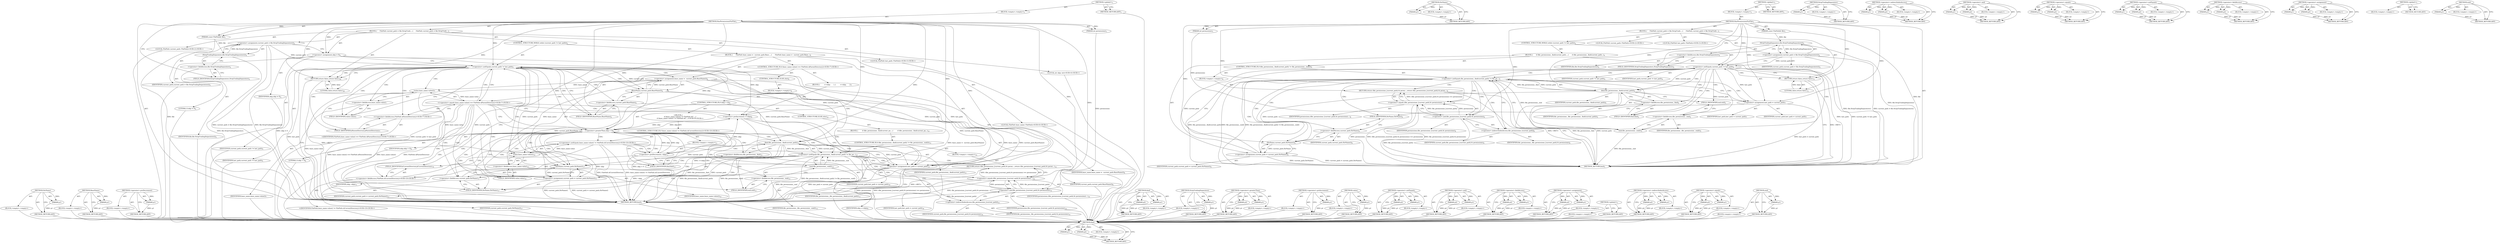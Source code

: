 digraph "end" {
vulnerable_96 [label=<(METHOD,find)>];
vulnerable_97 [label=<(PARAM,p1)>];
vulnerable_98 [label=<(PARAM,p2)>];
vulnerable_99 [label=<(BLOCK,&lt;empty&gt;,&lt;empty&gt;)>];
vulnerable_100 [label=<(METHOD_RETURN,ANY)>];
vulnerable_120 [label=<(METHOD,DirName)>];
vulnerable_121 [label=<(PARAM,p1)>];
vulnerable_122 [label=<(BLOCK,&lt;empty&gt;,&lt;empty&gt;)>];
vulnerable_123 [label=<(METHOD_RETURN,ANY)>];
vulnerable_6 [label=<(METHOD,&lt;global&gt;)<SUB>1</SUB>>];
vulnerable_7 [label=<(BLOCK,&lt;empty&gt;,&lt;empty&gt;)<SUB>1</SUB>>];
vulnerable_8 [label=<(METHOD,HasPermissionsForFile)<SUB>1</SUB>>];
vulnerable_9 [label=<(PARAM,const FilePath&amp; file)<SUB>1</SUB>>];
vulnerable_10 [label=<(PARAM,int permissions)<SUB>1</SUB>>];
vulnerable_11 [label=<(BLOCK,{
     FilePath current_path = file.StripTraili...,{
     FilePath current_path = file.StripTraili...)<SUB>1</SUB>>];
vulnerable_12 [label="<(LOCAL,FilePath current_path: FilePath)<SUB>2</SUB>>"];
vulnerable_13 [label=<(&lt;operator&gt;.assignment,current_path = file.StripTrailingSeparators())<SUB>2</SUB>>];
vulnerable_14 [label=<(IDENTIFIER,current_path,current_path = file.StripTrailingSeparators())<SUB>2</SUB>>];
vulnerable_15 [label=<(StripTrailingSeparators,file.StripTrailingSeparators())<SUB>2</SUB>>];
vulnerable_16 [label=<(&lt;operator&gt;.fieldAccess,file.StripTrailingSeparators)<SUB>2</SUB>>];
vulnerable_17 [label=<(IDENTIFIER,file,file.StripTrailingSeparators())<SUB>2</SUB>>];
vulnerable_18 [label=<(FIELD_IDENTIFIER,StripTrailingSeparators,StripTrailingSeparators)<SUB>2</SUB>>];
vulnerable_19 [label="<(LOCAL,FilePath last_path: FilePath)<SUB>3</SUB>>"];
vulnerable_20 [label=<(CONTROL_STRUCTURE,WHILE,while (current_path != last_path))<SUB>4</SUB>>];
vulnerable_21 [label=<(&lt;operator&gt;.notEquals,current_path != last_path)<SUB>4</SUB>>];
vulnerable_22 [label=<(IDENTIFIER,current_path,current_path != last_path)<SUB>4</SUB>>];
vulnerable_23 [label=<(IDENTIFIER,last_path,current_path != last_path)<SUB>4</SUB>>];
vulnerable_24 [label=<(BLOCK,{
      if (file_permissions_.find(current_path...,{
      if (file_permissions_.find(current_path...)<SUB>4</SUB>>];
vulnerable_25 [label=<(CONTROL_STRUCTURE,IF,if (file_permissions_.find(current_path) != file_permissions_.end()))<SUB>5</SUB>>];
vulnerable_26 [label=<(&lt;operator&gt;.notEquals,file_permissions_.find(current_path) != file_pe...)<SUB>5</SUB>>];
vulnerable_27 [label=<(find,file_permissions_.find(current_path))<SUB>5</SUB>>];
vulnerable_28 [label=<(&lt;operator&gt;.fieldAccess,file_permissions_.find)<SUB>5</SUB>>];
vulnerable_29 [label=<(IDENTIFIER,file_permissions_,file_permissions_.find(current_path))<SUB>5</SUB>>];
vulnerable_30 [label=<(FIELD_IDENTIFIER,find,find)<SUB>5</SUB>>];
vulnerable_31 [label=<(IDENTIFIER,current_path,file_permissions_.find(current_path))<SUB>5</SUB>>];
vulnerable_32 [label=<(end,file_permissions_.end())<SUB>5</SUB>>];
vulnerable_33 [label=<(&lt;operator&gt;.fieldAccess,file_permissions_.end)<SUB>5</SUB>>];
vulnerable_34 [label=<(IDENTIFIER,file_permissions_,file_permissions_.end())<SUB>5</SUB>>];
vulnerable_35 [label=<(FIELD_IDENTIFIER,end,end)<SUB>5</SUB>>];
vulnerable_36 [label=<(BLOCK,&lt;empty&gt;,&lt;empty&gt;)<SUB>6</SUB>>];
vulnerable_37 [label=<(RETURN,return (file_permissions_[current_path] &amp; permi...,return (file_permissions_[current_path] &amp; permi...)<SUB>6</SUB>>];
vulnerable_38 [label=<(&lt;operator&gt;.equals,(file_permissions_[current_path] &amp; permissions)...)<SUB>6</SUB>>];
vulnerable_39 [label=<(&lt;operator&gt;.and,file_permissions_[current_path] &amp; permissions)<SUB>6</SUB>>];
vulnerable_40 [label=<(&lt;operator&gt;.indirectIndexAccess,file_permissions_[current_path])<SUB>6</SUB>>];
vulnerable_41 [label=<(IDENTIFIER,file_permissions_,file_permissions_[current_path] &amp; permissions)<SUB>6</SUB>>];
vulnerable_42 [label=<(IDENTIFIER,current_path,file_permissions_[current_path] &amp; permissions)<SUB>6</SUB>>];
vulnerable_43 [label=<(IDENTIFIER,permissions,file_permissions_[current_path] &amp; permissions)<SUB>6</SUB>>];
vulnerable_44 [label=<(IDENTIFIER,permissions,(file_permissions_[current_path] &amp; permissions)...)<SUB>6</SUB>>];
vulnerable_45 [label=<(&lt;operator&gt;.assignment,last_path = current_path)<SUB>7</SUB>>];
vulnerable_46 [label=<(IDENTIFIER,last_path,last_path = current_path)<SUB>7</SUB>>];
vulnerable_47 [label=<(IDENTIFIER,current_path,last_path = current_path)<SUB>7</SUB>>];
vulnerable_48 [label=<(&lt;operator&gt;.assignment,current_path = current_path.DirName())<SUB>8</SUB>>];
vulnerable_49 [label=<(IDENTIFIER,current_path,current_path = current_path.DirName())<SUB>8</SUB>>];
vulnerable_50 [label=<(DirName,current_path.DirName())<SUB>8</SUB>>];
vulnerable_51 [label=<(&lt;operator&gt;.fieldAccess,current_path.DirName)<SUB>8</SUB>>];
vulnerable_52 [label=<(IDENTIFIER,current_path,current_path.DirName())<SUB>8</SUB>>];
vulnerable_53 [label=<(FIELD_IDENTIFIER,DirName,DirName)<SUB>8</SUB>>];
vulnerable_54 [label=<(RETURN,return false;,return false;)<SUB>11</SUB>>];
vulnerable_55 [label=<(LITERAL,false,return false;)<SUB>11</SUB>>];
vulnerable_56 [label=<(METHOD_RETURN,bool)<SUB>1</SUB>>];
vulnerable_58 [label=<(METHOD_RETURN,ANY)<SUB>1</SUB>>];
vulnerable_82 [label=<(METHOD,StripTrailingSeparators)>];
vulnerable_83 [label=<(PARAM,p1)>];
vulnerable_84 [label=<(BLOCK,&lt;empty&gt;,&lt;empty&gt;)>];
vulnerable_85 [label=<(METHOD_RETURN,ANY)>];
vulnerable_115 [label=<(METHOD,&lt;operator&gt;.indirectIndexAccess)>];
vulnerable_116 [label=<(PARAM,p1)>];
vulnerable_117 [label=<(PARAM,p2)>];
vulnerable_118 [label=<(BLOCK,&lt;empty&gt;,&lt;empty&gt;)>];
vulnerable_119 [label=<(METHOD_RETURN,ANY)>];
vulnerable_110 [label=<(METHOD,&lt;operator&gt;.and)>];
vulnerable_111 [label=<(PARAM,p1)>];
vulnerable_112 [label=<(PARAM,p2)>];
vulnerable_113 [label=<(BLOCK,&lt;empty&gt;,&lt;empty&gt;)>];
vulnerable_114 [label=<(METHOD_RETURN,ANY)>];
vulnerable_105 [label=<(METHOD,&lt;operator&gt;.equals)>];
vulnerable_106 [label=<(PARAM,p1)>];
vulnerable_107 [label=<(PARAM,p2)>];
vulnerable_108 [label=<(BLOCK,&lt;empty&gt;,&lt;empty&gt;)>];
vulnerable_109 [label=<(METHOD_RETURN,ANY)>];
vulnerable_91 [label=<(METHOD,&lt;operator&gt;.notEquals)>];
vulnerable_92 [label=<(PARAM,p1)>];
vulnerable_93 [label=<(PARAM,p2)>];
vulnerable_94 [label=<(BLOCK,&lt;empty&gt;,&lt;empty&gt;)>];
vulnerable_95 [label=<(METHOD_RETURN,ANY)>];
vulnerable_86 [label=<(METHOD,&lt;operator&gt;.fieldAccess)>];
vulnerable_87 [label=<(PARAM,p1)>];
vulnerable_88 [label=<(PARAM,p2)>];
vulnerable_89 [label=<(BLOCK,&lt;empty&gt;,&lt;empty&gt;)>];
vulnerable_90 [label=<(METHOD_RETURN,ANY)>];
vulnerable_77 [label=<(METHOD,&lt;operator&gt;.assignment)>];
vulnerable_78 [label=<(PARAM,p1)>];
vulnerable_79 [label=<(PARAM,p2)>];
vulnerable_80 [label=<(BLOCK,&lt;empty&gt;,&lt;empty&gt;)>];
vulnerable_81 [label=<(METHOD_RETURN,ANY)>];
vulnerable_71 [label=<(METHOD,&lt;global&gt;)<SUB>1</SUB>>];
vulnerable_72 [label=<(BLOCK,&lt;empty&gt;,&lt;empty&gt;)>];
vulnerable_73 [label=<(METHOD_RETURN,ANY)>];
vulnerable_101 [label=<(METHOD,end)>];
vulnerable_102 [label=<(PARAM,p1)>];
vulnerable_103 [label=<(BLOCK,&lt;empty&gt;,&lt;empty&gt;)>];
vulnerable_104 [label=<(METHOD_RETURN,ANY)>];
fixed_185 [label=<(METHOD,DirName)>];
fixed_186 [label=<(PARAM,p1)>];
fixed_187 [label=<(BLOCK,&lt;empty&gt;,&lt;empty&gt;)>];
fixed_188 [label=<(METHOD_RETURN,ANY)>];
fixed_140 [label=<(METHOD,BaseName)>];
fixed_141 [label=<(PARAM,p1)>];
fixed_142 [label=<(BLOCK,&lt;empty&gt;,&lt;empty&gt;)>];
fixed_143 [label=<(METHOD_RETURN,ANY)>];
fixed_162 [label=<(METHOD,&lt;operator&gt;.preDecrement)>];
fixed_163 [label=<(PARAM,p1)>];
fixed_164 [label=<(BLOCK,&lt;empty&gt;,&lt;empty&gt;)>];
fixed_165 [label=<(METHOD_RETURN,ANY)>];
fixed_6 [label=<(METHOD,&lt;global&gt;)<SUB>1</SUB>>];
fixed_7 [label=<(BLOCK,&lt;empty&gt;,&lt;empty&gt;)<SUB>1</SUB>>];
fixed_8 [label=<(METHOD,HasPermissionsForFile)<SUB>1</SUB>>];
fixed_9 [label=<(PARAM,const FilePath&amp; file)<SUB>1</SUB>>];
fixed_10 [label=<(PARAM,int permissions)<SUB>1</SUB>>];
fixed_11 [label=<(BLOCK,{
     FilePath current_path = file.StripTraili...,{
     FilePath current_path = file.StripTraili...)<SUB>1</SUB>>];
fixed_12 [label="<(LOCAL,FilePath current_path: FilePath)<SUB>2</SUB>>"];
fixed_13 [label=<(&lt;operator&gt;.assignment,current_path = file.StripTrailingSeparators())<SUB>2</SUB>>];
fixed_14 [label=<(IDENTIFIER,current_path,current_path = file.StripTrailingSeparators())<SUB>2</SUB>>];
fixed_15 [label=<(StripTrailingSeparators,file.StripTrailingSeparators())<SUB>2</SUB>>];
fixed_16 [label=<(&lt;operator&gt;.fieldAccess,file.StripTrailingSeparators)<SUB>2</SUB>>];
fixed_17 [label=<(IDENTIFIER,file,file.StripTrailingSeparators())<SUB>2</SUB>>];
fixed_18 [label=<(FIELD_IDENTIFIER,StripTrailingSeparators,StripTrailingSeparators)<SUB>2</SUB>>];
fixed_19 [label="<(LOCAL,FilePath last_path: FilePath)<SUB>3</SUB>>"];
fixed_20 [label="<(LOCAL,int skip: int)<SUB>4</SUB>>"];
fixed_21 [label=<(&lt;operator&gt;.assignment,skip = 0)<SUB>4</SUB>>];
fixed_22 [label=<(IDENTIFIER,skip,skip = 0)<SUB>4</SUB>>];
fixed_23 [label=<(LITERAL,0,skip = 0)<SUB>4</SUB>>];
fixed_24 [label=<(CONTROL_STRUCTURE,WHILE,while (current_path != last_path))<SUB>5</SUB>>];
fixed_25 [label=<(&lt;operator&gt;.notEquals,current_path != last_path)<SUB>5</SUB>>];
fixed_26 [label=<(IDENTIFIER,current_path,current_path != last_path)<SUB>5</SUB>>];
fixed_27 [label=<(IDENTIFIER,last_path,current_path != last_path)<SUB>5</SUB>>];
fixed_28 [label=<(BLOCK,{
      FilePath base_name =  current_path.Base...,{
      FilePath base_name =  current_path.Base...)<SUB>5</SUB>>];
fixed_29 [label="<(LOCAL,FilePath base_name: FilePath)<SUB>6</SUB>>"];
fixed_30 [label=<(&lt;operator&gt;.assignment,base_name =  current_path.BaseName())<SUB>6</SUB>>];
fixed_31 [label=<(IDENTIFIER,base_name,base_name =  current_path.BaseName())<SUB>6</SUB>>];
fixed_32 [label=<(BaseName,current_path.BaseName())<SUB>6</SUB>>];
fixed_33 [label=<(&lt;operator&gt;.fieldAccess,current_path.BaseName)<SUB>6</SUB>>];
fixed_34 [label=<(IDENTIFIER,current_path,current_path.BaseName())<SUB>6</SUB>>];
fixed_35 [label=<(FIELD_IDENTIFIER,BaseName,BaseName)<SUB>6</SUB>>];
fixed_36 [label="<(CONTROL_STRUCTURE,IF,if (base_name.value() == FilePath::kParentDirectory))<SUB>7</SUB>>"];
fixed_37 [label="<(&lt;operator&gt;.equals,base_name.value() == FilePath::kParentDirectory)<SUB>7</SUB>>"];
fixed_38 [label=<(value,base_name.value())<SUB>7</SUB>>];
fixed_39 [label=<(&lt;operator&gt;.fieldAccess,base_name.value)<SUB>7</SUB>>];
fixed_40 [label=<(IDENTIFIER,base_name,base_name.value())<SUB>7</SUB>>];
fixed_41 [label=<(FIELD_IDENTIFIER,value,value)<SUB>7</SUB>>];
fixed_42 [label="<(&lt;operator&gt;.fieldAccess,FilePath::kParentDirectory)<SUB>7</SUB>>"];
fixed_43 [label="<(IDENTIFIER,FilePath,base_name.value() == FilePath::kParentDirectory)<SUB>7</SUB>>"];
fixed_44 [label=<(FIELD_IDENTIFIER,kParentDirectory,kParentDirectory)<SUB>7</SUB>>];
fixed_45 [label=<(BLOCK,{
        ++skip;
      },{
        ++skip;
      })<SUB>7</SUB>>];
fixed_46 [label=<(&lt;operator&gt;.preIncrement,++skip)<SUB>8</SUB>>];
fixed_47 [label=<(IDENTIFIER,skip,++skip)<SUB>8</SUB>>];
fixed_48 [label=<(CONTROL_STRUCTURE,ELSE,else)<SUB>9</SUB>>];
fixed_49 [label=<(BLOCK,&lt;empty&gt;,&lt;empty&gt;)<SUB>9</SUB>>];
fixed_50 [label=<(CONTROL_STRUCTURE,IF,if (skip &gt; 0))<SUB>9</SUB>>];
fixed_51 [label=<(&lt;operator&gt;.greaterThan,skip &gt; 0)<SUB>9</SUB>>];
fixed_52 [label=<(IDENTIFIER,skip,skip &gt; 0)<SUB>9</SUB>>];
fixed_53 [label=<(LITERAL,0,skip &gt; 0)<SUB>9</SUB>>];
fixed_54 [label="<(BLOCK,{
        if (base_name.value() != FilePath::kC...,{
        if (base_name.value() != FilePath::kC...)<SUB>9</SUB>>"];
fixed_55 [label="<(CONTROL_STRUCTURE,IF,if (base_name.value() != FilePath::kCurrentDirectory))<SUB>10</SUB>>"];
fixed_56 [label="<(&lt;operator&gt;.notEquals,base_name.value() != FilePath::kCurrentDirectory)<SUB>10</SUB>>"];
fixed_57 [label=<(value,base_name.value())<SUB>10</SUB>>];
fixed_58 [label=<(&lt;operator&gt;.fieldAccess,base_name.value)<SUB>10</SUB>>];
fixed_59 [label=<(IDENTIFIER,base_name,base_name.value())<SUB>10</SUB>>];
fixed_60 [label=<(FIELD_IDENTIFIER,value,value)<SUB>10</SUB>>];
fixed_61 [label="<(&lt;operator&gt;.fieldAccess,FilePath::kCurrentDirectory)<SUB>10</SUB>>"];
fixed_62 [label="<(IDENTIFIER,FilePath,base_name.value() != FilePath::kCurrentDirectory)<SUB>10</SUB>>"];
fixed_63 [label=<(FIELD_IDENTIFIER,kCurrentDirectory,kCurrentDirectory)<SUB>10</SUB>>];
fixed_64 [label=<(BLOCK,&lt;empty&gt;,&lt;empty&gt;)<SUB>11</SUB>>];
fixed_65 [label=<(&lt;operator&gt;.preDecrement,--skip)<SUB>11</SUB>>];
fixed_66 [label=<(IDENTIFIER,skip,--skip)<SUB>11</SUB>>];
fixed_67 [label=<(CONTROL_STRUCTURE,ELSE,else)<SUB>12</SUB>>];
fixed_68 [label=<(BLOCK,{
        if (file_permissions_.find(current_pa...,{
        if (file_permissions_.find(current_pa...)<SUB>12</SUB>>];
fixed_69 [label=<(CONTROL_STRUCTURE,IF,if (file_permissions_.find(current_path) != file_permissions_.end()))<SUB>13</SUB>>];
fixed_70 [label=<(&lt;operator&gt;.notEquals,file_permissions_.find(current_path) != file_pe...)<SUB>13</SUB>>];
fixed_71 [label=<(find,file_permissions_.find(current_path))<SUB>13</SUB>>];
fixed_72 [label=<(&lt;operator&gt;.fieldAccess,file_permissions_.find)<SUB>13</SUB>>];
fixed_73 [label=<(IDENTIFIER,file_permissions_,file_permissions_.find(current_path))<SUB>13</SUB>>];
fixed_74 [label=<(FIELD_IDENTIFIER,find,find)<SUB>13</SUB>>];
fixed_75 [label=<(IDENTIFIER,current_path,file_permissions_.find(current_path))<SUB>13</SUB>>];
fixed_76 [label=<(end,file_permissions_.end())<SUB>13</SUB>>];
fixed_77 [label=<(&lt;operator&gt;.fieldAccess,file_permissions_.end)<SUB>13</SUB>>];
fixed_78 [label=<(IDENTIFIER,file_permissions_,file_permissions_.end())<SUB>13</SUB>>];
fixed_79 [label=<(FIELD_IDENTIFIER,end,end)<SUB>13</SUB>>];
fixed_80 [label=<(BLOCK,&lt;empty&gt;,&lt;empty&gt;)<SUB>14</SUB>>];
fixed_81 [label=<(RETURN,return (file_permissions_[current_path] &amp; permi...,return (file_permissions_[current_path] &amp; permi...)<SUB>14</SUB>>];
fixed_82 [label=<(&lt;operator&gt;.equals,(file_permissions_[current_path] &amp; permissions)...)<SUB>14</SUB>>];
fixed_83 [label=<(&lt;operator&gt;.and,file_permissions_[current_path] &amp; permissions)<SUB>14</SUB>>];
fixed_84 [label=<(&lt;operator&gt;.indirectIndexAccess,file_permissions_[current_path])<SUB>14</SUB>>];
fixed_85 [label=<(IDENTIFIER,file_permissions_,file_permissions_[current_path] &amp; permissions)<SUB>14</SUB>>];
fixed_86 [label=<(IDENTIFIER,current_path,file_permissions_[current_path] &amp; permissions)<SUB>14</SUB>>];
fixed_87 [label=<(IDENTIFIER,permissions,file_permissions_[current_path] &amp; permissions)<SUB>14</SUB>>];
fixed_88 [label=<(IDENTIFIER,permissions,(file_permissions_[current_path] &amp; permissions)...)<SUB>14</SUB>>];
fixed_89 [label=<(&lt;operator&gt;.assignment,last_path = current_path)<SUB>16</SUB>>];
fixed_90 [label=<(IDENTIFIER,last_path,last_path = current_path)<SUB>16</SUB>>];
fixed_91 [label=<(IDENTIFIER,current_path,last_path = current_path)<SUB>16</SUB>>];
fixed_92 [label=<(&lt;operator&gt;.assignment,current_path = current_path.DirName())<SUB>17</SUB>>];
fixed_93 [label=<(IDENTIFIER,current_path,current_path = current_path.DirName())<SUB>17</SUB>>];
fixed_94 [label=<(DirName,current_path.DirName())<SUB>17</SUB>>];
fixed_95 [label=<(&lt;operator&gt;.fieldAccess,current_path.DirName)<SUB>17</SUB>>];
fixed_96 [label=<(IDENTIFIER,current_path,current_path.DirName())<SUB>17</SUB>>];
fixed_97 [label=<(FIELD_IDENTIFIER,DirName,DirName)<SUB>17</SUB>>];
fixed_98 [label=<(RETURN,return false;,return false;)<SUB>20</SUB>>];
fixed_99 [label=<(LITERAL,false,return false;)<SUB>20</SUB>>];
fixed_100 [label=<(METHOD_RETURN,bool)<SUB>1</SUB>>];
fixed_102 [label=<(METHOD_RETURN,ANY)<SUB>1</SUB>>];
fixed_166 [label=<(METHOD,find)>];
fixed_167 [label=<(PARAM,p1)>];
fixed_168 [label=<(PARAM,p2)>];
fixed_169 [label=<(BLOCK,&lt;empty&gt;,&lt;empty&gt;)>];
fixed_170 [label=<(METHOD_RETURN,ANY)>];
fixed_126 [label=<(METHOD,StripTrailingSeparators)>];
fixed_127 [label=<(PARAM,p1)>];
fixed_128 [label=<(BLOCK,&lt;empty&gt;,&lt;empty&gt;)>];
fixed_129 [label=<(METHOD_RETURN,ANY)>];
fixed_157 [label=<(METHOD,&lt;operator&gt;.greaterThan)>];
fixed_158 [label=<(PARAM,p1)>];
fixed_159 [label=<(PARAM,p2)>];
fixed_160 [label=<(BLOCK,&lt;empty&gt;,&lt;empty&gt;)>];
fixed_161 [label=<(METHOD_RETURN,ANY)>];
fixed_153 [label=<(METHOD,&lt;operator&gt;.preIncrement)>];
fixed_154 [label=<(PARAM,p1)>];
fixed_155 [label=<(BLOCK,&lt;empty&gt;,&lt;empty&gt;)>];
fixed_156 [label=<(METHOD_RETURN,ANY)>];
fixed_149 [label=<(METHOD,value)>];
fixed_150 [label=<(PARAM,p1)>];
fixed_151 [label=<(BLOCK,&lt;empty&gt;,&lt;empty&gt;)>];
fixed_152 [label=<(METHOD_RETURN,ANY)>];
fixed_135 [label=<(METHOD,&lt;operator&gt;.notEquals)>];
fixed_136 [label=<(PARAM,p1)>];
fixed_137 [label=<(PARAM,p2)>];
fixed_138 [label=<(BLOCK,&lt;empty&gt;,&lt;empty&gt;)>];
fixed_139 [label=<(METHOD_RETURN,ANY)>];
fixed_175 [label=<(METHOD,&lt;operator&gt;.and)>];
fixed_176 [label=<(PARAM,p1)>];
fixed_177 [label=<(PARAM,p2)>];
fixed_178 [label=<(BLOCK,&lt;empty&gt;,&lt;empty&gt;)>];
fixed_179 [label=<(METHOD_RETURN,ANY)>];
fixed_130 [label=<(METHOD,&lt;operator&gt;.fieldAccess)>];
fixed_131 [label=<(PARAM,p1)>];
fixed_132 [label=<(PARAM,p2)>];
fixed_133 [label=<(BLOCK,&lt;empty&gt;,&lt;empty&gt;)>];
fixed_134 [label=<(METHOD_RETURN,ANY)>];
fixed_121 [label=<(METHOD,&lt;operator&gt;.assignment)>];
fixed_122 [label=<(PARAM,p1)>];
fixed_123 [label=<(PARAM,p2)>];
fixed_124 [label=<(BLOCK,&lt;empty&gt;,&lt;empty&gt;)>];
fixed_125 [label=<(METHOD_RETURN,ANY)>];
fixed_115 [label=<(METHOD,&lt;global&gt;)<SUB>1</SUB>>];
fixed_116 [label=<(BLOCK,&lt;empty&gt;,&lt;empty&gt;)>];
fixed_117 [label=<(METHOD_RETURN,ANY)>];
fixed_180 [label=<(METHOD,&lt;operator&gt;.indirectIndexAccess)>];
fixed_181 [label=<(PARAM,p1)>];
fixed_182 [label=<(PARAM,p2)>];
fixed_183 [label=<(BLOCK,&lt;empty&gt;,&lt;empty&gt;)>];
fixed_184 [label=<(METHOD_RETURN,ANY)>];
fixed_144 [label=<(METHOD,&lt;operator&gt;.equals)>];
fixed_145 [label=<(PARAM,p1)>];
fixed_146 [label=<(PARAM,p2)>];
fixed_147 [label=<(BLOCK,&lt;empty&gt;,&lt;empty&gt;)>];
fixed_148 [label=<(METHOD_RETURN,ANY)>];
fixed_171 [label=<(METHOD,end)>];
fixed_172 [label=<(PARAM,p1)>];
fixed_173 [label=<(BLOCK,&lt;empty&gt;,&lt;empty&gt;)>];
fixed_174 [label=<(METHOD_RETURN,ANY)>];
vulnerable_96 -> vulnerable_97  [key=0, label="AST: "];
vulnerable_96 -> vulnerable_97  [key=1, label="DDG: "];
vulnerable_96 -> vulnerable_99  [key=0, label="AST: "];
vulnerable_96 -> vulnerable_98  [key=0, label="AST: "];
vulnerable_96 -> vulnerable_98  [key=1, label="DDG: "];
vulnerable_96 -> vulnerable_100  [key=0, label="AST: "];
vulnerable_96 -> vulnerable_100  [key=1, label="CFG: "];
vulnerable_97 -> vulnerable_100  [key=0, label="DDG: p1"];
vulnerable_98 -> vulnerable_100  [key=0, label="DDG: p2"];
vulnerable_120 -> vulnerable_121  [key=0, label="AST: "];
vulnerable_120 -> vulnerable_121  [key=1, label="DDG: "];
vulnerable_120 -> vulnerable_122  [key=0, label="AST: "];
vulnerable_120 -> vulnerable_123  [key=0, label="AST: "];
vulnerable_120 -> vulnerable_123  [key=1, label="CFG: "];
vulnerable_121 -> vulnerable_123  [key=0, label="DDG: p1"];
vulnerable_6 -> vulnerable_7  [key=0, label="AST: "];
vulnerable_6 -> vulnerable_58  [key=0, label="AST: "];
vulnerable_6 -> vulnerable_58  [key=1, label="CFG: "];
vulnerable_7 -> vulnerable_8  [key=0, label="AST: "];
vulnerable_8 -> vulnerable_9  [key=0, label="AST: "];
vulnerable_8 -> vulnerable_9  [key=1, label="DDG: "];
vulnerable_8 -> vulnerable_10  [key=0, label="AST: "];
vulnerable_8 -> vulnerable_10  [key=1, label="DDG: "];
vulnerable_8 -> vulnerable_11  [key=0, label="AST: "];
vulnerable_8 -> vulnerable_56  [key=0, label="AST: "];
vulnerable_8 -> vulnerable_18  [key=0, label="CFG: "];
vulnerable_8 -> vulnerable_54  [key=0, label="DDG: "];
vulnerable_8 -> vulnerable_55  [key=0, label="DDG: "];
vulnerable_8 -> vulnerable_21  [key=0, label="DDG: "];
vulnerable_8 -> vulnerable_45  [key=0, label="DDG: "];
vulnerable_8 -> vulnerable_50  [key=0, label="DDG: "];
vulnerable_8 -> vulnerable_27  [key=0, label="DDG: "];
vulnerable_8 -> vulnerable_38  [key=0, label="DDG: "];
vulnerable_8 -> vulnerable_39  [key=0, label="DDG: "];
vulnerable_9 -> vulnerable_56  [key=0, label="DDG: file"];
vulnerable_9 -> vulnerable_15  [key=0, label="DDG: file"];
vulnerable_10 -> vulnerable_39  [key=0, label="DDG: permissions"];
vulnerable_11 -> vulnerable_12  [key=0, label="AST: "];
vulnerable_11 -> vulnerable_13  [key=0, label="AST: "];
vulnerable_11 -> vulnerable_19  [key=0, label="AST: "];
vulnerable_11 -> vulnerable_20  [key=0, label="AST: "];
vulnerable_11 -> vulnerable_54  [key=0, label="AST: "];
vulnerable_13 -> vulnerable_14  [key=0, label="AST: "];
vulnerable_13 -> vulnerable_15  [key=0, label="AST: "];
vulnerable_13 -> vulnerable_21  [key=0, label="CFG: "];
vulnerable_13 -> vulnerable_21  [key=1, label="DDG: current_path"];
vulnerable_13 -> vulnerable_56  [key=0, label="DDG: file.StripTrailingSeparators()"];
vulnerable_13 -> vulnerable_56  [key=1, label="DDG: current_path = file.StripTrailingSeparators()"];
vulnerable_15 -> vulnerable_16  [key=0, label="AST: "];
vulnerable_15 -> vulnerable_13  [key=0, label="CFG: "];
vulnerable_15 -> vulnerable_13  [key=1, label="DDG: file.StripTrailingSeparators"];
vulnerable_15 -> vulnerable_56  [key=0, label="DDG: file.StripTrailingSeparators"];
vulnerable_16 -> vulnerable_17  [key=0, label="AST: "];
vulnerable_16 -> vulnerable_18  [key=0, label="AST: "];
vulnerable_16 -> vulnerable_15  [key=0, label="CFG: "];
vulnerable_18 -> vulnerable_16  [key=0, label="CFG: "];
vulnerable_20 -> vulnerable_21  [key=0, label="AST: "];
vulnerable_20 -> vulnerable_24  [key=0, label="AST: "];
vulnerable_21 -> vulnerable_22  [key=0, label="AST: "];
vulnerable_21 -> vulnerable_23  [key=0, label="AST: "];
vulnerable_21 -> vulnerable_30  [key=0, label="CFG: "];
vulnerable_21 -> vulnerable_30  [key=1, label="CDG: "];
vulnerable_21 -> vulnerable_54  [key=0, label="CFG: "];
vulnerable_21 -> vulnerable_54  [key=1, label="CDG: "];
vulnerable_21 -> vulnerable_56  [key=0, label="DDG: last_path"];
vulnerable_21 -> vulnerable_56  [key=1, label="DDG: current_path != last_path"];
vulnerable_21 -> vulnerable_27  [key=0, label="DDG: current_path"];
vulnerable_21 -> vulnerable_27  [key=1, label="CDG: "];
vulnerable_21 -> vulnerable_32  [key=0, label="CDG: "];
vulnerable_21 -> vulnerable_33  [key=0, label="CDG: "];
vulnerable_21 -> vulnerable_26  [key=0, label="CDG: "];
vulnerable_21 -> vulnerable_28  [key=0, label="CDG: "];
vulnerable_21 -> vulnerable_35  [key=0, label="CDG: "];
vulnerable_24 -> vulnerable_25  [key=0, label="AST: "];
vulnerable_24 -> vulnerable_45  [key=0, label="AST: "];
vulnerable_24 -> vulnerable_48  [key=0, label="AST: "];
vulnerable_25 -> vulnerable_26  [key=0, label="AST: "];
vulnerable_25 -> vulnerable_36  [key=0, label="AST: "];
vulnerable_26 -> vulnerable_27  [key=0, label="AST: "];
vulnerable_26 -> vulnerable_32  [key=0, label="AST: "];
vulnerable_26 -> vulnerable_40  [key=0, label="CFG: "];
vulnerable_26 -> vulnerable_40  [key=1, label="CDG: "];
vulnerable_26 -> vulnerable_45  [key=0, label="CFG: "];
vulnerable_26 -> vulnerable_45  [key=1, label="CDG: "];
vulnerable_26 -> vulnerable_56  [key=0, label="DDG: file_permissions_.find(current_path)"];
vulnerable_26 -> vulnerable_56  [key=1, label="DDG: file_permissions_.end()"];
vulnerable_26 -> vulnerable_56  [key=2, label="DDG: file_permissions_.find(current_path) != file_permissions_.end()"];
vulnerable_26 -> vulnerable_21  [key=0, label="CDG: "];
vulnerable_26 -> vulnerable_48  [key=0, label="CDG: "];
vulnerable_26 -> vulnerable_51  [key=0, label="CDG: "];
vulnerable_26 -> vulnerable_37  [key=0, label="CDG: "];
vulnerable_26 -> vulnerable_53  [key=0, label="CDG: "];
vulnerable_26 -> vulnerable_38  [key=0, label="CDG: "];
vulnerable_26 -> vulnerable_50  [key=0, label="CDG: "];
vulnerable_26 -> vulnerable_39  [key=0, label="CDG: "];
vulnerable_27 -> vulnerable_28  [key=0, label="AST: "];
vulnerable_27 -> vulnerable_31  [key=0, label="AST: "];
vulnerable_27 -> vulnerable_35  [key=0, label="CFG: "];
vulnerable_27 -> vulnerable_56  [key=0, label="DDG: file_permissions_.find"];
vulnerable_27 -> vulnerable_56  [key=1, label="DDG: current_path"];
vulnerable_27 -> vulnerable_45  [key=0, label="DDG: current_path"];
vulnerable_27 -> vulnerable_26  [key=0, label="DDG: file_permissions_.find"];
vulnerable_27 -> vulnerable_26  [key=1, label="DDG: current_path"];
vulnerable_27 -> vulnerable_50  [key=0, label="DDG: current_path"];
vulnerable_28 -> vulnerable_29  [key=0, label="AST: "];
vulnerable_28 -> vulnerable_30  [key=0, label="AST: "];
vulnerable_28 -> vulnerable_27  [key=0, label="CFG: "];
vulnerable_30 -> vulnerable_28  [key=0, label="CFG: "];
vulnerable_32 -> vulnerable_33  [key=0, label="AST: "];
vulnerable_32 -> vulnerable_26  [key=0, label="CFG: "];
vulnerable_32 -> vulnerable_26  [key=1, label="DDG: file_permissions_.end"];
vulnerable_32 -> vulnerable_56  [key=0, label="DDG: file_permissions_.end"];
vulnerable_33 -> vulnerable_34  [key=0, label="AST: "];
vulnerable_33 -> vulnerable_35  [key=0, label="AST: "];
vulnerable_33 -> vulnerable_32  [key=0, label="CFG: "];
vulnerable_35 -> vulnerable_33  [key=0, label="CFG: "];
vulnerable_36 -> vulnerable_37  [key=0, label="AST: "];
vulnerable_37 -> vulnerable_38  [key=0, label="AST: "];
vulnerable_37 -> vulnerable_56  [key=0, label="CFG: "];
vulnerable_37 -> vulnerable_56  [key=1, label="DDG: &lt;RET&gt;"];
vulnerable_38 -> vulnerable_39  [key=0, label="AST: "];
vulnerable_38 -> vulnerable_44  [key=0, label="AST: "];
vulnerable_38 -> vulnerable_37  [key=0, label="CFG: "];
vulnerable_38 -> vulnerable_37  [key=1, label="DDG: (file_permissions_[current_path] &amp; permissions) == permissions"];
vulnerable_38 -> vulnerable_56  [key=0, label="DDG: file_permissions_[current_path] &amp; permissions"];
vulnerable_38 -> vulnerable_56  [key=1, label="DDG: permissions"];
vulnerable_38 -> vulnerable_56  [key=2, label="DDG: (file_permissions_[current_path] &amp; permissions) == permissions"];
vulnerable_39 -> vulnerable_40  [key=0, label="AST: "];
vulnerable_39 -> vulnerable_43  [key=0, label="AST: "];
vulnerable_39 -> vulnerable_38  [key=0, label="CFG: "];
vulnerable_39 -> vulnerable_38  [key=1, label="DDG: file_permissions_[current_path]"];
vulnerable_39 -> vulnerable_38  [key=2, label="DDG: permissions"];
vulnerable_39 -> vulnerable_56  [key=0, label="DDG: file_permissions_[current_path]"];
vulnerable_40 -> vulnerable_41  [key=0, label="AST: "];
vulnerable_40 -> vulnerable_42  [key=0, label="AST: "];
vulnerable_40 -> vulnerable_39  [key=0, label="CFG: "];
vulnerable_45 -> vulnerable_46  [key=0, label="AST: "];
vulnerable_45 -> vulnerable_47  [key=0, label="AST: "];
vulnerable_45 -> vulnerable_53  [key=0, label="CFG: "];
vulnerable_45 -> vulnerable_56  [key=0, label="DDG: last_path = current_path"];
vulnerable_45 -> vulnerable_21  [key=0, label="DDG: last_path"];
vulnerable_48 -> vulnerable_49  [key=0, label="AST: "];
vulnerable_48 -> vulnerable_50  [key=0, label="AST: "];
vulnerable_48 -> vulnerable_21  [key=0, label="CFG: "];
vulnerable_48 -> vulnerable_21  [key=1, label="DDG: current_path"];
vulnerable_48 -> vulnerable_56  [key=0, label="DDG: current_path.DirName()"];
vulnerable_48 -> vulnerable_56  [key=1, label="DDG: current_path = current_path.DirName()"];
vulnerable_50 -> vulnerable_51  [key=0, label="AST: "];
vulnerable_50 -> vulnerable_48  [key=0, label="CFG: "];
vulnerable_50 -> vulnerable_48  [key=1, label="DDG: current_path.DirName"];
vulnerable_51 -> vulnerable_52  [key=0, label="AST: "];
vulnerable_51 -> vulnerable_53  [key=0, label="AST: "];
vulnerable_51 -> vulnerable_50  [key=0, label="CFG: "];
vulnerable_53 -> vulnerable_51  [key=0, label="CFG: "];
vulnerable_54 -> vulnerable_55  [key=0, label="AST: "];
vulnerable_54 -> vulnerable_56  [key=0, label="CFG: "];
vulnerable_54 -> vulnerable_56  [key=1, label="DDG: &lt;RET&gt;"];
vulnerable_55 -> vulnerable_54  [key=0, label="DDG: false"];
vulnerable_82 -> vulnerable_83  [key=0, label="AST: "];
vulnerable_82 -> vulnerable_83  [key=1, label="DDG: "];
vulnerable_82 -> vulnerable_84  [key=0, label="AST: "];
vulnerable_82 -> vulnerable_85  [key=0, label="AST: "];
vulnerable_82 -> vulnerable_85  [key=1, label="CFG: "];
vulnerable_83 -> vulnerable_85  [key=0, label="DDG: p1"];
vulnerable_115 -> vulnerable_116  [key=0, label="AST: "];
vulnerable_115 -> vulnerable_116  [key=1, label="DDG: "];
vulnerable_115 -> vulnerable_118  [key=0, label="AST: "];
vulnerable_115 -> vulnerable_117  [key=0, label="AST: "];
vulnerable_115 -> vulnerable_117  [key=1, label="DDG: "];
vulnerable_115 -> vulnerable_119  [key=0, label="AST: "];
vulnerable_115 -> vulnerable_119  [key=1, label="CFG: "];
vulnerable_116 -> vulnerable_119  [key=0, label="DDG: p1"];
vulnerable_117 -> vulnerable_119  [key=0, label="DDG: p2"];
vulnerable_110 -> vulnerable_111  [key=0, label="AST: "];
vulnerable_110 -> vulnerable_111  [key=1, label="DDG: "];
vulnerable_110 -> vulnerable_113  [key=0, label="AST: "];
vulnerable_110 -> vulnerable_112  [key=0, label="AST: "];
vulnerable_110 -> vulnerable_112  [key=1, label="DDG: "];
vulnerable_110 -> vulnerable_114  [key=0, label="AST: "];
vulnerable_110 -> vulnerable_114  [key=1, label="CFG: "];
vulnerable_111 -> vulnerable_114  [key=0, label="DDG: p1"];
vulnerable_112 -> vulnerable_114  [key=0, label="DDG: p2"];
vulnerable_105 -> vulnerable_106  [key=0, label="AST: "];
vulnerable_105 -> vulnerable_106  [key=1, label="DDG: "];
vulnerable_105 -> vulnerable_108  [key=0, label="AST: "];
vulnerable_105 -> vulnerable_107  [key=0, label="AST: "];
vulnerable_105 -> vulnerable_107  [key=1, label="DDG: "];
vulnerable_105 -> vulnerable_109  [key=0, label="AST: "];
vulnerable_105 -> vulnerable_109  [key=1, label="CFG: "];
vulnerable_106 -> vulnerable_109  [key=0, label="DDG: p1"];
vulnerable_107 -> vulnerable_109  [key=0, label="DDG: p2"];
vulnerable_91 -> vulnerable_92  [key=0, label="AST: "];
vulnerable_91 -> vulnerable_92  [key=1, label="DDG: "];
vulnerable_91 -> vulnerable_94  [key=0, label="AST: "];
vulnerable_91 -> vulnerable_93  [key=0, label="AST: "];
vulnerable_91 -> vulnerable_93  [key=1, label="DDG: "];
vulnerable_91 -> vulnerable_95  [key=0, label="AST: "];
vulnerable_91 -> vulnerable_95  [key=1, label="CFG: "];
vulnerable_92 -> vulnerable_95  [key=0, label="DDG: p1"];
vulnerable_93 -> vulnerable_95  [key=0, label="DDG: p2"];
vulnerable_86 -> vulnerable_87  [key=0, label="AST: "];
vulnerable_86 -> vulnerable_87  [key=1, label="DDG: "];
vulnerable_86 -> vulnerable_89  [key=0, label="AST: "];
vulnerable_86 -> vulnerable_88  [key=0, label="AST: "];
vulnerable_86 -> vulnerable_88  [key=1, label="DDG: "];
vulnerable_86 -> vulnerable_90  [key=0, label="AST: "];
vulnerable_86 -> vulnerable_90  [key=1, label="CFG: "];
vulnerable_87 -> vulnerable_90  [key=0, label="DDG: p1"];
vulnerable_88 -> vulnerable_90  [key=0, label="DDG: p2"];
vulnerable_77 -> vulnerable_78  [key=0, label="AST: "];
vulnerable_77 -> vulnerable_78  [key=1, label="DDG: "];
vulnerable_77 -> vulnerable_80  [key=0, label="AST: "];
vulnerable_77 -> vulnerable_79  [key=0, label="AST: "];
vulnerable_77 -> vulnerable_79  [key=1, label="DDG: "];
vulnerable_77 -> vulnerable_81  [key=0, label="AST: "];
vulnerable_77 -> vulnerable_81  [key=1, label="CFG: "];
vulnerable_78 -> vulnerable_81  [key=0, label="DDG: p1"];
vulnerable_79 -> vulnerable_81  [key=0, label="DDG: p2"];
vulnerable_71 -> vulnerable_72  [key=0, label="AST: "];
vulnerable_71 -> vulnerable_73  [key=0, label="AST: "];
vulnerable_71 -> vulnerable_73  [key=1, label="CFG: "];
vulnerable_101 -> vulnerable_102  [key=0, label="AST: "];
vulnerable_101 -> vulnerable_102  [key=1, label="DDG: "];
vulnerable_101 -> vulnerable_103  [key=0, label="AST: "];
vulnerable_101 -> vulnerable_104  [key=0, label="AST: "];
vulnerable_101 -> vulnerable_104  [key=1, label="CFG: "];
vulnerable_102 -> vulnerable_104  [key=0, label="DDG: p1"];
fixed_185 -> fixed_186  [key=0, label="AST: "];
fixed_185 -> fixed_186  [key=1, label="DDG: "];
fixed_185 -> fixed_187  [key=0, label="AST: "];
fixed_185 -> fixed_188  [key=0, label="AST: "];
fixed_185 -> fixed_188  [key=1, label="CFG: "];
fixed_186 -> fixed_188  [key=0, label="DDG: p1"];
fixed_187 -> vulnerable_96  [key=0];
fixed_188 -> vulnerable_96  [key=0];
fixed_140 -> fixed_141  [key=0, label="AST: "];
fixed_140 -> fixed_141  [key=1, label="DDG: "];
fixed_140 -> fixed_142  [key=0, label="AST: "];
fixed_140 -> fixed_143  [key=0, label="AST: "];
fixed_140 -> fixed_143  [key=1, label="CFG: "];
fixed_141 -> fixed_143  [key=0, label="DDG: p1"];
fixed_142 -> vulnerable_96  [key=0];
fixed_143 -> vulnerable_96  [key=0];
fixed_162 -> fixed_163  [key=0, label="AST: "];
fixed_162 -> fixed_163  [key=1, label="DDG: "];
fixed_162 -> fixed_164  [key=0, label="AST: "];
fixed_162 -> fixed_165  [key=0, label="AST: "];
fixed_162 -> fixed_165  [key=1, label="CFG: "];
fixed_163 -> fixed_165  [key=0, label="DDG: p1"];
fixed_164 -> vulnerable_96  [key=0];
fixed_165 -> vulnerable_96  [key=0];
fixed_6 -> fixed_7  [key=0, label="AST: "];
fixed_6 -> fixed_102  [key=0, label="AST: "];
fixed_6 -> fixed_102  [key=1, label="CFG: "];
fixed_7 -> fixed_8  [key=0, label="AST: "];
fixed_8 -> fixed_9  [key=0, label="AST: "];
fixed_8 -> fixed_9  [key=1, label="DDG: "];
fixed_8 -> fixed_10  [key=0, label="AST: "];
fixed_8 -> fixed_10  [key=1, label="DDG: "];
fixed_8 -> fixed_11  [key=0, label="AST: "];
fixed_8 -> fixed_100  [key=0, label="AST: "];
fixed_8 -> fixed_18  [key=0, label="CFG: "];
fixed_8 -> fixed_21  [key=0, label="DDG: "];
fixed_8 -> fixed_98  [key=0, label="DDG: "];
fixed_8 -> fixed_99  [key=0, label="DDG: "];
fixed_8 -> fixed_25  [key=0, label="DDG: "];
fixed_8 -> fixed_89  [key=0, label="DDG: "];
fixed_8 -> fixed_94  [key=0, label="DDG: "];
fixed_8 -> fixed_46  [key=0, label="DDG: "];
fixed_8 -> fixed_51  [key=0, label="DDG: "];
fixed_8 -> fixed_65  [key=0, label="DDG: "];
fixed_8 -> fixed_71  [key=0, label="DDG: "];
fixed_8 -> fixed_82  [key=0, label="DDG: "];
fixed_8 -> fixed_83  [key=0, label="DDG: "];
fixed_9 -> fixed_100  [key=0, label="DDG: file"];
fixed_9 -> fixed_15  [key=0, label="DDG: file"];
fixed_10 -> fixed_83  [key=0, label="DDG: permissions"];
fixed_11 -> fixed_12  [key=0, label="AST: "];
fixed_11 -> fixed_13  [key=0, label="AST: "];
fixed_11 -> fixed_19  [key=0, label="AST: "];
fixed_11 -> fixed_20  [key=0, label="AST: "];
fixed_11 -> fixed_21  [key=0, label="AST: "];
fixed_11 -> fixed_24  [key=0, label="AST: "];
fixed_11 -> fixed_98  [key=0, label="AST: "];
fixed_12 -> vulnerable_96  [key=0];
fixed_13 -> fixed_14  [key=0, label="AST: "];
fixed_13 -> fixed_15  [key=0, label="AST: "];
fixed_13 -> fixed_21  [key=0, label="CFG: "];
fixed_13 -> fixed_100  [key=0, label="DDG: file.StripTrailingSeparators()"];
fixed_13 -> fixed_100  [key=1, label="DDG: current_path = file.StripTrailingSeparators()"];
fixed_13 -> fixed_25  [key=0, label="DDG: current_path"];
fixed_14 -> vulnerable_96  [key=0];
fixed_15 -> fixed_16  [key=0, label="AST: "];
fixed_15 -> fixed_13  [key=0, label="CFG: "];
fixed_15 -> fixed_13  [key=1, label="DDG: file.StripTrailingSeparators"];
fixed_15 -> fixed_100  [key=0, label="DDG: file.StripTrailingSeparators"];
fixed_16 -> fixed_17  [key=0, label="AST: "];
fixed_16 -> fixed_18  [key=0, label="AST: "];
fixed_16 -> fixed_15  [key=0, label="CFG: "];
fixed_17 -> vulnerable_96  [key=0];
fixed_18 -> fixed_16  [key=0, label="CFG: "];
fixed_19 -> vulnerable_96  [key=0];
fixed_20 -> vulnerable_96  [key=0];
fixed_21 -> fixed_22  [key=0, label="AST: "];
fixed_21 -> fixed_23  [key=0, label="AST: "];
fixed_21 -> fixed_25  [key=0, label="CFG: "];
fixed_21 -> fixed_100  [key=0, label="DDG: skip = 0"];
fixed_21 -> fixed_46  [key=0, label="DDG: skip"];
fixed_21 -> fixed_51  [key=0, label="DDG: skip"];
fixed_22 -> vulnerable_96  [key=0];
fixed_23 -> vulnerable_96  [key=0];
fixed_24 -> fixed_25  [key=0, label="AST: "];
fixed_24 -> fixed_28  [key=0, label="AST: "];
fixed_25 -> fixed_26  [key=0, label="AST: "];
fixed_25 -> fixed_27  [key=0, label="AST: "];
fixed_25 -> fixed_35  [key=0, label="CFG: "];
fixed_25 -> fixed_35  [key=1, label="CDG: "];
fixed_25 -> fixed_98  [key=0, label="CFG: "];
fixed_25 -> fixed_98  [key=1, label="CDG: "];
fixed_25 -> fixed_100  [key=0, label="DDG: last_path"];
fixed_25 -> fixed_100  [key=1, label="DDG: current_path != last_path"];
fixed_25 -> fixed_89  [key=0, label="DDG: current_path"];
fixed_25 -> fixed_32  [key=0, label="DDG: current_path"];
fixed_25 -> fixed_32  [key=1, label="CDG: "];
fixed_25 -> fixed_94  [key=0, label="DDG: current_path"];
fixed_25 -> fixed_71  [key=0, label="DDG: current_path"];
fixed_25 -> fixed_30  [key=0, label="CDG: "];
fixed_25 -> fixed_42  [key=0, label="CDG: "];
fixed_25 -> fixed_37  [key=0, label="CDG: "];
fixed_25 -> fixed_38  [key=0, label="CDG: "];
fixed_25 -> fixed_44  [key=0, label="CDG: "];
fixed_25 -> fixed_33  [key=0, label="CDG: "];
fixed_25 -> fixed_41  [key=0, label="CDG: "];
fixed_25 -> fixed_39  [key=0, label="CDG: "];
fixed_26 -> vulnerable_96  [key=0];
fixed_27 -> vulnerable_96  [key=0];
fixed_28 -> fixed_29  [key=0, label="AST: "];
fixed_28 -> fixed_30  [key=0, label="AST: "];
fixed_28 -> fixed_36  [key=0, label="AST: "];
fixed_28 -> fixed_89  [key=0, label="AST: "];
fixed_28 -> fixed_92  [key=0, label="AST: "];
fixed_29 -> vulnerable_96  [key=0];
fixed_30 -> fixed_31  [key=0, label="AST: "];
fixed_30 -> fixed_32  [key=0, label="AST: "];
fixed_30 -> fixed_41  [key=0, label="CFG: "];
fixed_30 -> fixed_100  [key=0, label="DDG: base_name"];
fixed_30 -> fixed_100  [key=1, label="DDG: current_path.BaseName()"];
fixed_30 -> fixed_100  [key=2, label="DDG: base_name =  current_path.BaseName()"];
fixed_30 -> fixed_38  [key=0, label="DDG: base_name"];
fixed_30 -> fixed_57  [key=0, label="DDG: base_name"];
fixed_31 -> vulnerable_96  [key=0];
fixed_32 -> fixed_33  [key=0, label="AST: "];
fixed_32 -> fixed_30  [key=0, label="CFG: "];
fixed_32 -> fixed_30  [key=1, label="DDG: current_path.BaseName"];
fixed_32 -> fixed_89  [key=0, label="DDG: current_path.BaseName"];
fixed_32 -> fixed_94  [key=0, label="DDG: current_path.BaseName"];
fixed_32 -> fixed_71  [key=0, label="DDG: current_path.BaseName"];
fixed_33 -> fixed_34  [key=0, label="AST: "];
fixed_33 -> fixed_35  [key=0, label="AST: "];
fixed_33 -> fixed_32  [key=0, label="CFG: "];
fixed_34 -> vulnerable_96  [key=0];
fixed_35 -> fixed_33  [key=0, label="CFG: "];
fixed_36 -> fixed_37  [key=0, label="AST: "];
fixed_36 -> fixed_45  [key=0, label="AST: "];
fixed_36 -> fixed_48  [key=0, label="AST: "];
fixed_37 -> fixed_38  [key=0, label="AST: "];
fixed_37 -> fixed_42  [key=0, label="AST: "];
fixed_37 -> fixed_46  [key=0, label="CFG: "];
fixed_37 -> fixed_46  [key=1, label="CDG: "];
fixed_37 -> fixed_51  [key=0, label="CFG: "];
fixed_37 -> fixed_51  [key=1, label="CDG: "];
fixed_37 -> fixed_100  [key=0, label="DDG: base_name.value()"];
fixed_37 -> fixed_100  [key=1, label="DDG: FilePath::kParentDirectory"];
fixed_37 -> fixed_100  [key=2, label="DDG: base_name.value() == FilePath::kParentDirectory"];
fixed_37 -> fixed_94  [key=0, label="CDG: "];
fixed_37 -> fixed_89  [key=0, label="CDG: "];
fixed_37 -> fixed_25  [key=0, label="CDG: "];
fixed_37 -> fixed_95  [key=0, label="CDG: "];
fixed_37 -> fixed_92  [key=0, label="CDG: "];
fixed_37 -> fixed_97  [key=0, label="CDG: "];
fixed_38 -> fixed_39  [key=0, label="AST: "];
fixed_38 -> fixed_44  [key=0, label="CFG: "];
fixed_38 -> fixed_100  [key=0, label="DDG: base_name.value"];
fixed_38 -> fixed_37  [key=0, label="DDG: base_name.value"];
fixed_38 -> fixed_57  [key=0, label="DDG: base_name.value"];
fixed_39 -> fixed_40  [key=0, label="AST: "];
fixed_39 -> fixed_41  [key=0, label="AST: "];
fixed_39 -> fixed_38  [key=0, label="CFG: "];
fixed_40 -> vulnerable_96  [key=0];
fixed_41 -> fixed_39  [key=0, label="CFG: "];
fixed_42 -> fixed_43  [key=0, label="AST: "];
fixed_42 -> fixed_44  [key=0, label="AST: "];
fixed_42 -> fixed_37  [key=0, label="CFG: "];
fixed_43 -> vulnerable_96  [key=0];
fixed_44 -> fixed_42  [key=0, label="CFG: "];
fixed_45 -> fixed_46  [key=0, label="AST: "];
fixed_46 -> fixed_47  [key=0, label="AST: "];
fixed_46 -> fixed_89  [key=0, label="CFG: "];
fixed_46 -> fixed_100  [key=0, label="DDG: ++skip"];
fixed_46 -> fixed_51  [key=0, label="DDG: skip"];
fixed_47 -> vulnerable_96  [key=0];
fixed_48 -> fixed_49  [key=0, label="AST: "];
fixed_49 -> fixed_50  [key=0, label="AST: "];
fixed_50 -> fixed_51  [key=0, label="AST: "];
fixed_50 -> fixed_54  [key=0, label="AST: "];
fixed_50 -> fixed_67  [key=0, label="AST: "];
fixed_51 -> fixed_52  [key=0, label="AST: "];
fixed_51 -> fixed_53  [key=0, label="AST: "];
fixed_51 -> fixed_60  [key=0, label="CFG: "];
fixed_51 -> fixed_60  [key=1, label="CDG: "];
fixed_51 -> fixed_74  [key=0, label="CFG: "];
fixed_51 -> fixed_74  [key=1, label="CDG: "];
fixed_51 -> fixed_100  [key=0, label="DDG: skip"];
fixed_51 -> fixed_100  [key=1, label="DDG: skip &gt; 0"];
fixed_51 -> fixed_46  [key=0, label="DDG: skip"];
fixed_51 -> fixed_65  [key=0, label="DDG: skip"];
fixed_51 -> fixed_94  [key=0, label="CDG: "];
fixed_51 -> fixed_77  [key=0, label="CDG: "];
fixed_51 -> fixed_57  [key=0, label="CDG: "];
fixed_51 -> fixed_89  [key=0, label="CDG: "];
fixed_51 -> fixed_25  [key=0, label="CDG: "];
fixed_51 -> fixed_72  [key=0, label="CDG: "];
fixed_51 -> fixed_56  [key=0, label="CDG: "];
fixed_51 -> fixed_95  [key=0, label="CDG: "];
fixed_51 -> fixed_92  [key=0, label="CDG: "];
fixed_51 -> fixed_76  [key=0, label="CDG: "];
fixed_51 -> fixed_97  [key=0, label="CDG: "];
fixed_51 -> fixed_79  [key=0, label="CDG: "];
fixed_51 -> fixed_58  [key=0, label="CDG: "];
fixed_51 -> fixed_61  [key=0, label="CDG: "];
fixed_51 -> fixed_71  [key=0, label="CDG: "];
fixed_51 -> fixed_70  [key=0, label="CDG: "];
fixed_51 -> fixed_63  [key=0, label="CDG: "];
fixed_52 -> vulnerable_96  [key=0];
fixed_53 -> vulnerable_96  [key=0];
fixed_54 -> fixed_55  [key=0, label="AST: "];
fixed_55 -> fixed_56  [key=0, label="AST: "];
fixed_55 -> fixed_64  [key=0, label="AST: "];
fixed_56 -> fixed_57  [key=0, label="AST: "];
fixed_56 -> fixed_61  [key=0, label="AST: "];
fixed_56 -> fixed_65  [key=0, label="CFG: "];
fixed_56 -> fixed_65  [key=1, label="CDG: "];
fixed_56 -> fixed_89  [key=0, label="CFG: "];
fixed_56 -> fixed_100  [key=0, label="DDG: FilePath::kCurrentDirectory"];
fixed_56 -> fixed_100  [key=1, label="DDG: base_name.value() != FilePath::kCurrentDirectory"];
fixed_57 -> fixed_58  [key=0, label="AST: "];
fixed_57 -> fixed_63  [key=0, label="CFG: "];
fixed_57 -> fixed_56  [key=0, label="DDG: base_name.value"];
fixed_58 -> fixed_59  [key=0, label="AST: "];
fixed_58 -> fixed_60  [key=0, label="AST: "];
fixed_58 -> fixed_57  [key=0, label="CFG: "];
fixed_59 -> vulnerable_96  [key=0];
fixed_60 -> fixed_58  [key=0, label="CFG: "];
fixed_61 -> fixed_62  [key=0, label="AST: "];
fixed_61 -> fixed_63  [key=0, label="AST: "];
fixed_61 -> fixed_56  [key=0, label="CFG: "];
fixed_62 -> vulnerable_96  [key=0];
fixed_63 -> fixed_61  [key=0, label="CFG: "];
fixed_64 -> fixed_65  [key=0, label="AST: "];
fixed_65 -> fixed_66  [key=0, label="AST: "];
fixed_65 -> fixed_89  [key=0, label="CFG: "];
fixed_65 -> fixed_100  [key=0, label="DDG: --skip"];
fixed_65 -> fixed_46  [key=0, label="DDG: skip"];
fixed_65 -> fixed_51  [key=0, label="DDG: skip"];
fixed_66 -> vulnerable_96  [key=0];
fixed_67 -> fixed_68  [key=0, label="AST: "];
fixed_68 -> fixed_69  [key=0, label="AST: "];
fixed_69 -> fixed_70  [key=0, label="AST: "];
fixed_69 -> fixed_80  [key=0, label="AST: "];
fixed_70 -> fixed_71  [key=0, label="AST: "];
fixed_70 -> fixed_76  [key=0, label="AST: "];
fixed_70 -> fixed_84  [key=0, label="CFG: "];
fixed_70 -> fixed_84  [key=1, label="CDG: "];
fixed_70 -> fixed_89  [key=0, label="CFG: "];
fixed_70 -> fixed_89  [key=1, label="CDG: "];
fixed_70 -> fixed_100  [key=0, label="DDG: file_permissions_.find(current_path)"];
fixed_70 -> fixed_100  [key=1, label="DDG: file_permissions_.end()"];
fixed_70 -> fixed_100  [key=2, label="DDG: file_permissions_.find(current_path) != file_permissions_.end()"];
fixed_70 -> fixed_94  [key=0, label="CDG: "];
fixed_70 -> fixed_81  [key=0, label="CDG: "];
fixed_70 -> fixed_25  [key=0, label="CDG: "];
fixed_70 -> fixed_95  [key=0, label="CDG: "];
fixed_70 -> fixed_92  [key=0, label="CDG: "];
fixed_70 -> fixed_97  [key=0, label="CDG: "];
fixed_70 -> fixed_82  [key=0, label="CDG: "];
fixed_70 -> fixed_83  [key=0, label="CDG: "];
fixed_71 -> fixed_72  [key=0, label="AST: "];
fixed_71 -> fixed_75  [key=0, label="AST: "];
fixed_71 -> fixed_79  [key=0, label="CFG: "];
fixed_71 -> fixed_100  [key=0, label="DDG: file_permissions_.find"];
fixed_71 -> fixed_100  [key=1, label="DDG: current_path"];
fixed_71 -> fixed_89  [key=0, label="DDG: current_path"];
fixed_71 -> fixed_94  [key=0, label="DDG: current_path"];
fixed_71 -> fixed_70  [key=0, label="DDG: file_permissions_.find"];
fixed_71 -> fixed_70  [key=1, label="DDG: current_path"];
fixed_72 -> fixed_73  [key=0, label="AST: "];
fixed_72 -> fixed_74  [key=0, label="AST: "];
fixed_72 -> fixed_71  [key=0, label="CFG: "];
fixed_73 -> vulnerable_96  [key=0];
fixed_74 -> fixed_72  [key=0, label="CFG: "];
fixed_75 -> vulnerable_96  [key=0];
fixed_76 -> fixed_77  [key=0, label="AST: "];
fixed_76 -> fixed_70  [key=0, label="CFG: "];
fixed_76 -> fixed_70  [key=1, label="DDG: file_permissions_.end"];
fixed_76 -> fixed_100  [key=0, label="DDG: file_permissions_.end"];
fixed_77 -> fixed_78  [key=0, label="AST: "];
fixed_77 -> fixed_79  [key=0, label="AST: "];
fixed_77 -> fixed_76  [key=0, label="CFG: "];
fixed_78 -> vulnerable_96  [key=0];
fixed_79 -> fixed_77  [key=0, label="CFG: "];
fixed_80 -> fixed_81  [key=0, label="AST: "];
fixed_81 -> fixed_82  [key=0, label="AST: "];
fixed_81 -> fixed_100  [key=0, label="CFG: "];
fixed_81 -> fixed_100  [key=1, label="DDG: &lt;RET&gt;"];
fixed_82 -> fixed_83  [key=0, label="AST: "];
fixed_82 -> fixed_88  [key=0, label="AST: "];
fixed_82 -> fixed_81  [key=0, label="CFG: "];
fixed_82 -> fixed_81  [key=1, label="DDG: (file_permissions_[current_path] &amp; permissions) == permissions"];
fixed_82 -> fixed_100  [key=0, label="DDG: file_permissions_[current_path] &amp; permissions"];
fixed_82 -> fixed_100  [key=1, label="DDG: permissions"];
fixed_82 -> fixed_100  [key=2, label="DDG: (file_permissions_[current_path] &amp; permissions) == permissions"];
fixed_83 -> fixed_84  [key=0, label="AST: "];
fixed_83 -> fixed_87  [key=0, label="AST: "];
fixed_83 -> fixed_82  [key=0, label="CFG: "];
fixed_83 -> fixed_82  [key=1, label="DDG: file_permissions_[current_path]"];
fixed_83 -> fixed_82  [key=2, label="DDG: permissions"];
fixed_83 -> fixed_100  [key=0, label="DDG: file_permissions_[current_path]"];
fixed_84 -> fixed_85  [key=0, label="AST: "];
fixed_84 -> fixed_86  [key=0, label="AST: "];
fixed_84 -> fixed_83  [key=0, label="CFG: "];
fixed_85 -> vulnerable_96  [key=0];
fixed_86 -> vulnerable_96  [key=0];
fixed_87 -> vulnerable_96  [key=0];
fixed_88 -> vulnerable_96  [key=0];
fixed_89 -> fixed_90  [key=0, label="AST: "];
fixed_89 -> fixed_91  [key=0, label="AST: "];
fixed_89 -> fixed_97  [key=0, label="CFG: "];
fixed_89 -> fixed_100  [key=0, label="DDG: last_path = current_path"];
fixed_89 -> fixed_25  [key=0, label="DDG: last_path"];
fixed_90 -> vulnerable_96  [key=0];
fixed_91 -> vulnerable_96  [key=0];
fixed_92 -> fixed_93  [key=0, label="AST: "];
fixed_92 -> fixed_94  [key=0, label="AST: "];
fixed_92 -> fixed_25  [key=0, label="CFG: "];
fixed_92 -> fixed_25  [key=1, label="DDG: current_path"];
fixed_92 -> fixed_100  [key=0, label="DDG: current_path.DirName()"];
fixed_92 -> fixed_100  [key=1, label="DDG: current_path = current_path.DirName()"];
fixed_93 -> vulnerable_96  [key=0];
fixed_94 -> fixed_95  [key=0, label="AST: "];
fixed_94 -> fixed_92  [key=0, label="CFG: "];
fixed_94 -> fixed_92  [key=1, label="DDG: current_path.DirName"];
fixed_95 -> fixed_96  [key=0, label="AST: "];
fixed_95 -> fixed_97  [key=0, label="AST: "];
fixed_95 -> fixed_94  [key=0, label="CFG: "];
fixed_96 -> vulnerable_96  [key=0];
fixed_97 -> fixed_95  [key=0, label="CFG: "];
fixed_98 -> fixed_99  [key=0, label="AST: "];
fixed_98 -> fixed_100  [key=0, label="CFG: "];
fixed_98 -> fixed_100  [key=1, label="DDG: &lt;RET&gt;"];
fixed_99 -> fixed_98  [key=0, label="DDG: false"];
fixed_100 -> vulnerable_96  [key=0];
fixed_102 -> vulnerable_96  [key=0];
fixed_166 -> fixed_167  [key=0, label="AST: "];
fixed_166 -> fixed_167  [key=1, label="DDG: "];
fixed_166 -> fixed_169  [key=0, label="AST: "];
fixed_166 -> fixed_168  [key=0, label="AST: "];
fixed_166 -> fixed_168  [key=1, label="DDG: "];
fixed_166 -> fixed_170  [key=0, label="AST: "];
fixed_166 -> fixed_170  [key=1, label="CFG: "];
fixed_167 -> fixed_170  [key=0, label="DDG: p1"];
fixed_168 -> fixed_170  [key=0, label="DDG: p2"];
fixed_169 -> vulnerable_96  [key=0];
fixed_170 -> vulnerable_96  [key=0];
fixed_126 -> fixed_127  [key=0, label="AST: "];
fixed_126 -> fixed_127  [key=1, label="DDG: "];
fixed_126 -> fixed_128  [key=0, label="AST: "];
fixed_126 -> fixed_129  [key=0, label="AST: "];
fixed_126 -> fixed_129  [key=1, label="CFG: "];
fixed_127 -> fixed_129  [key=0, label="DDG: p1"];
fixed_128 -> vulnerable_96  [key=0];
fixed_129 -> vulnerable_96  [key=0];
fixed_157 -> fixed_158  [key=0, label="AST: "];
fixed_157 -> fixed_158  [key=1, label="DDG: "];
fixed_157 -> fixed_160  [key=0, label="AST: "];
fixed_157 -> fixed_159  [key=0, label="AST: "];
fixed_157 -> fixed_159  [key=1, label="DDG: "];
fixed_157 -> fixed_161  [key=0, label="AST: "];
fixed_157 -> fixed_161  [key=1, label="CFG: "];
fixed_158 -> fixed_161  [key=0, label="DDG: p1"];
fixed_159 -> fixed_161  [key=0, label="DDG: p2"];
fixed_160 -> vulnerable_96  [key=0];
fixed_161 -> vulnerable_96  [key=0];
fixed_153 -> fixed_154  [key=0, label="AST: "];
fixed_153 -> fixed_154  [key=1, label="DDG: "];
fixed_153 -> fixed_155  [key=0, label="AST: "];
fixed_153 -> fixed_156  [key=0, label="AST: "];
fixed_153 -> fixed_156  [key=1, label="CFG: "];
fixed_154 -> fixed_156  [key=0, label="DDG: p1"];
fixed_155 -> vulnerable_96  [key=0];
fixed_156 -> vulnerable_96  [key=0];
fixed_149 -> fixed_150  [key=0, label="AST: "];
fixed_149 -> fixed_150  [key=1, label="DDG: "];
fixed_149 -> fixed_151  [key=0, label="AST: "];
fixed_149 -> fixed_152  [key=0, label="AST: "];
fixed_149 -> fixed_152  [key=1, label="CFG: "];
fixed_150 -> fixed_152  [key=0, label="DDG: p1"];
fixed_151 -> vulnerable_96  [key=0];
fixed_152 -> vulnerable_96  [key=0];
fixed_135 -> fixed_136  [key=0, label="AST: "];
fixed_135 -> fixed_136  [key=1, label="DDG: "];
fixed_135 -> fixed_138  [key=0, label="AST: "];
fixed_135 -> fixed_137  [key=0, label="AST: "];
fixed_135 -> fixed_137  [key=1, label="DDG: "];
fixed_135 -> fixed_139  [key=0, label="AST: "];
fixed_135 -> fixed_139  [key=1, label="CFG: "];
fixed_136 -> fixed_139  [key=0, label="DDG: p1"];
fixed_137 -> fixed_139  [key=0, label="DDG: p2"];
fixed_138 -> vulnerable_96  [key=0];
fixed_139 -> vulnerable_96  [key=0];
fixed_175 -> fixed_176  [key=0, label="AST: "];
fixed_175 -> fixed_176  [key=1, label="DDG: "];
fixed_175 -> fixed_178  [key=0, label="AST: "];
fixed_175 -> fixed_177  [key=0, label="AST: "];
fixed_175 -> fixed_177  [key=1, label="DDG: "];
fixed_175 -> fixed_179  [key=0, label="AST: "];
fixed_175 -> fixed_179  [key=1, label="CFG: "];
fixed_176 -> fixed_179  [key=0, label="DDG: p1"];
fixed_177 -> fixed_179  [key=0, label="DDG: p2"];
fixed_178 -> vulnerable_96  [key=0];
fixed_179 -> vulnerable_96  [key=0];
fixed_130 -> fixed_131  [key=0, label="AST: "];
fixed_130 -> fixed_131  [key=1, label="DDG: "];
fixed_130 -> fixed_133  [key=0, label="AST: "];
fixed_130 -> fixed_132  [key=0, label="AST: "];
fixed_130 -> fixed_132  [key=1, label="DDG: "];
fixed_130 -> fixed_134  [key=0, label="AST: "];
fixed_130 -> fixed_134  [key=1, label="CFG: "];
fixed_131 -> fixed_134  [key=0, label="DDG: p1"];
fixed_132 -> fixed_134  [key=0, label="DDG: p2"];
fixed_133 -> vulnerable_96  [key=0];
fixed_134 -> vulnerable_96  [key=0];
fixed_121 -> fixed_122  [key=0, label="AST: "];
fixed_121 -> fixed_122  [key=1, label="DDG: "];
fixed_121 -> fixed_124  [key=0, label="AST: "];
fixed_121 -> fixed_123  [key=0, label="AST: "];
fixed_121 -> fixed_123  [key=1, label="DDG: "];
fixed_121 -> fixed_125  [key=0, label="AST: "];
fixed_121 -> fixed_125  [key=1, label="CFG: "];
fixed_122 -> fixed_125  [key=0, label="DDG: p1"];
fixed_123 -> fixed_125  [key=0, label="DDG: p2"];
fixed_124 -> vulnerable_96  [key=0];
fixed_125 -> vulnerable_96  [key=0];
fixed_115 -> fixed_116  [key=0, label="AST: "];
fixed_115 -> fixed_117  [key=0, label="AST: "];
fixed_115 -> fixed_117  [key=1, label="CFG: "];
fixed_116 -> vulnerable_96  [key=0];
fixed_117 -> vulnerable_96  [key=0];
fixed_180 -> fixed_181  [key=0, label="AST: "];
fixed_180 -> fixed_181  [key=1, label="DDG: "];
fixed_180 -> fixed_183  [key=0, label="AST: "];
fixed_180 -> fixed_182  [key=0, label="AST: "];
fixed_180 -> fixed_182  [key=1, label="DDG: "];
fixed_180 -> fixed_184  [key=0, label="AST: "];
fixed_180 -> fixed_184  [key=1, label="CFG: "];
fixed_181 -> fixed_184  [key=0, label="DDG: p1"];
fixed_182 -> fixed_184  [key=0, label="DDG: p2"];
fixed_183 -> vulnerable_96  [key=0];
fixed_184 -> vulnerable_96  [key=0];
fixed_144 -> fixed_145  [key=0, label="AST: "];
fixed_144 -> fixed_145  [key=1, label="DDG: "];
fixed_144 -> fixed_147  [key=0, label="AST: "];
fixed_144 -> fixed_146  [key=0, label="AST: "];
fixed_144 -> fixed_146  [key=1, label="DDG: "];
fixed_144 -> fixed_148  [key=0, label="AST: "];
fixed_144 -> fixed_148  [key=1, label="CFG: "];
fixed_145 -> fixed_148  [key=0, label="DDG: p1"];
fixed_146 -> fixed_148  [key=0, label="DDG: p2"];
fixed_147 -> vulnerable_96  [key=0];
fixed_148 -> vulnerable_96  [key=0];
fixed_171 -> fixed_172  [key=0, label="AST: "];
fixed_171 -> fixed_172  [key=1, label="DDG: "];
fixed_171 -> fixed_173  [key=0, label="AST: "];
fixed_171 -> fixed_174  [key=0, label="AST: "];
fixed_171 -> fixed_174  [key=1, label="CFG: "];
fixed_172 -> fixed_174  [key=0, label="DDG: p1"];
fixed_173 -> vulnerable_96  [key=0];
fixed_174 -> vulnerable_96  [key=0];
}

